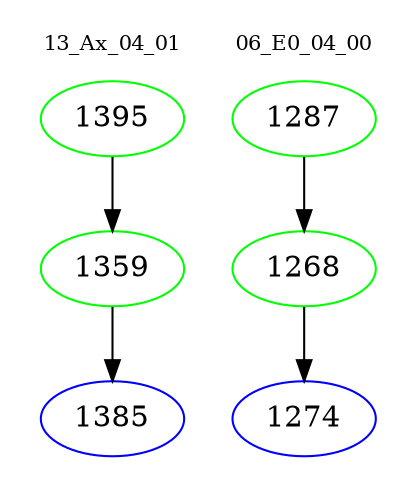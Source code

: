 digraph{
subgraph cluster_0 {
color = white
label = "13_Ax_04_01";
fontsize=10;
T0_1395 [label="1395", color="green"]
T0_1395 -> T0_1359 [color="black"]
T0_1359 [label="1359", color="green"]
T0_1359 -> T0_1385 [color="black"]
T0_1385 [label="1385", color="blue"]
}
subgraph cluster_1 {
color = white
label = "06_E0_04_00";
fontsize=10;
T1_1287 [label="1287", color="green"]
T1_1287 -> T1_1268 [color="black"]
T1_1268 [label="1268", color="green"]
T1_1268 -> T1_1274 [color="black"]
T1_1274 [label="1274", color="blue"]
}
}
